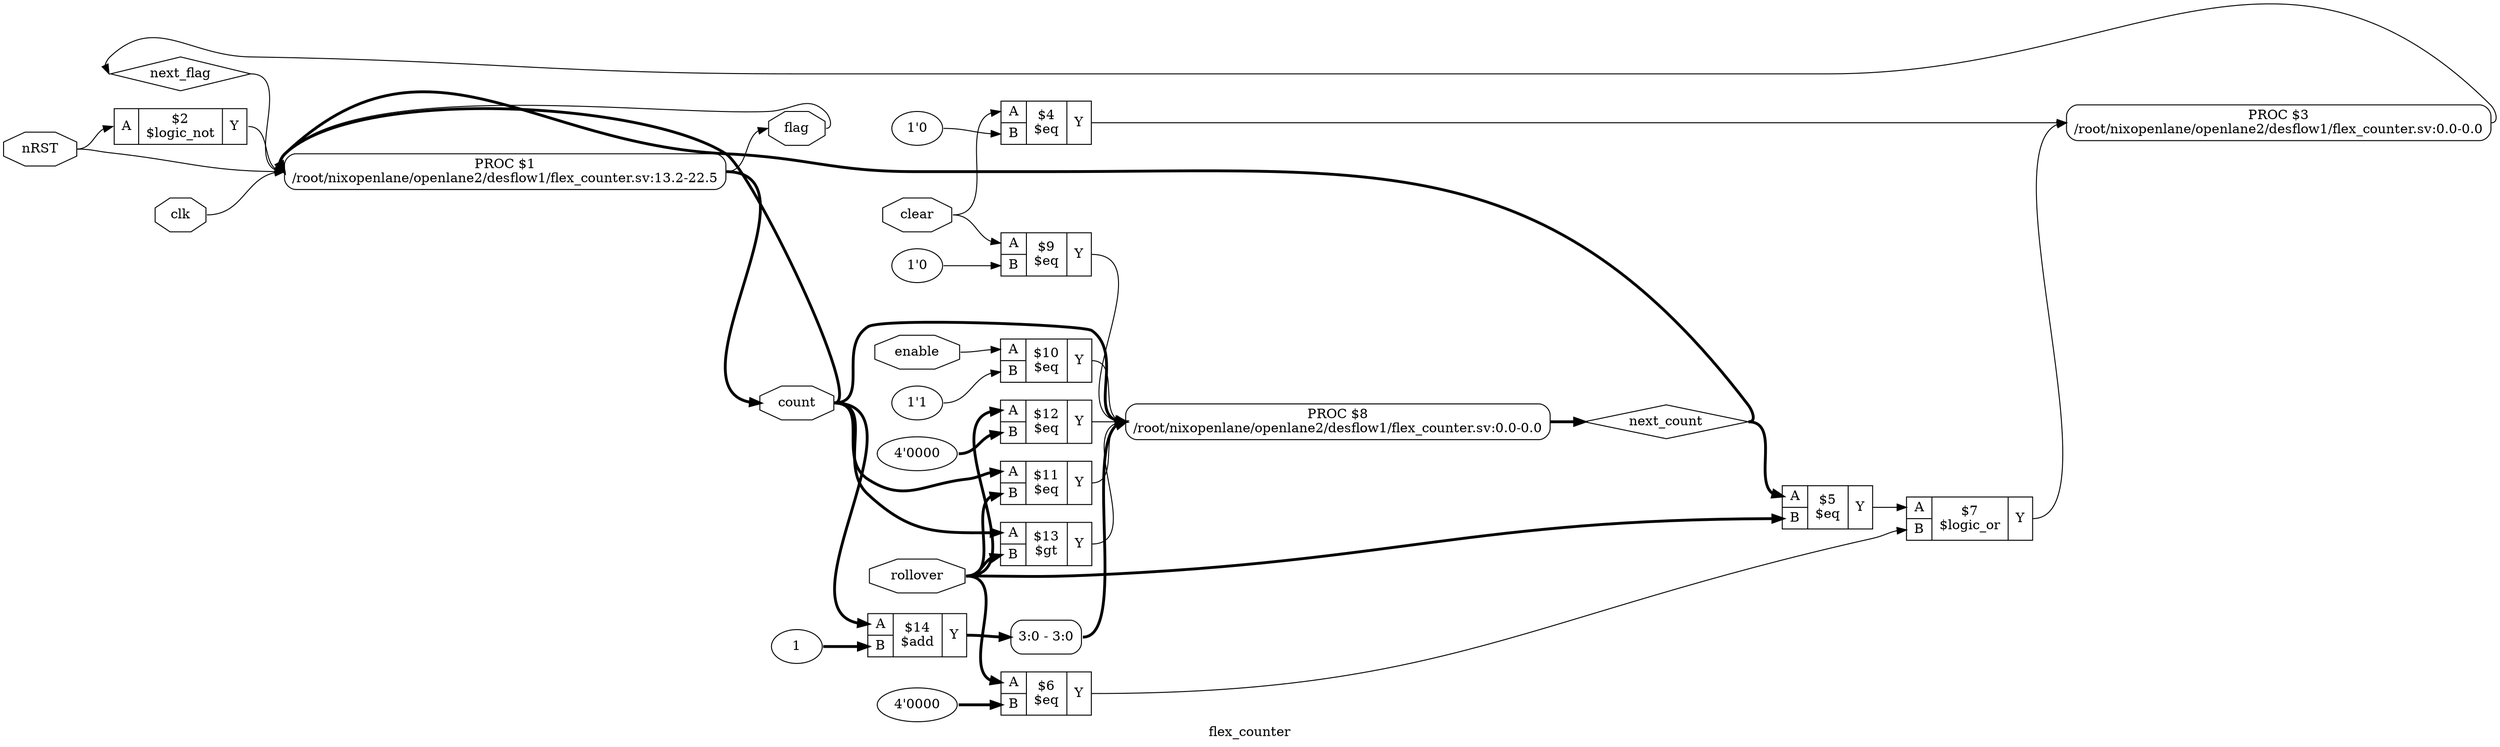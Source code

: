 digraph "flex_counter" {
label="flex_counter";
rankdir="LR";
remincross=true;
n23 [ shape=diamond, label="next_flag", color="black", fontcolor="black" ];
n24 [ shape=diamond, label="next_count", color="black", fontcolor="black" ];
n25 [ shape=octagon, label="flag", color="black", fontcolor="black" ];
n26 [ shape=octagon, label="count", color="black", fontcolor="black" ];
n27 [ shape=octagon, label="rollover", color="black", fontcolor="black" ];
n28 [ shape=octagon, label="clear", color="black", fontcolor="black" ];
n29 [ shape=octagon, label="enable", color="black", fontcolor="black" ];
n30 [ shape=octagon, label="nRST", color="black", fontcolor="black" ];
n31 [ shape=octagon, label="clk", color="black", fontcolor="black" ];
v0 [ label="1" ];
c35 [ shape=record, label="{{<p32> A|<p33> B}|$14\n$add|{<p34> Y}}",  ];
c36 [ shape=record, label="{{<p32> A|<p33> B}|$13\n$gt|{<p34> Y}}",  ];
v1 [ label="4'0000" ];
c37 [ shape=record, label="{{<p32> A|<p33> B}|$12\n$eq|{<p34> Y}}",  ];
c38 [ shape=record, label="{{<p32> A|<p33> B}|$11\n$eq|{<p34> Y}}",  ];
v2 [ label="1'1" ];
c39 [ shape=record, label="{{<p32> A|<p33> B}|$10\n$eq|{<p34> Y}}",  ];
v3 [ label="1'0" ];
c40 [ shape=record, label="{{<p32> A|<p33> B}|$9\n$eq|{<p34> Y}}",  ];
c41 [ shape=record, label="{{<p32> A|<p33> B}|$7\n$logic_or|{<p34> Y}}",  ];
v4 [ label="4'0000" ];
c42 [ shape=record, label="{{<p32> A|<p33> B}|$6\n$eq|{<p34> Y}}",  ];
c43 [ shape=record, label="{{<p32> A|<p33> B}|$5\n$eq|{<p34> Y}}",  ];
v5 [ label="1'0" ];
c44 [ shape=record, label="{{<p32> A|<p33> B}|$4\n$eq|{<p34> Y}}",  ];
c45 [ shape=record, label="{{<p32> A}|$2\n$logic_not|{<p34> Y}}",  ];
x7 [ shape=record, style=rounded, label="<s0> 3:0 - 3:0 ", color="black", fontcolor="black" ];
p6 [shape=box, style=rounded, label="PROC $8\n/root/nixopenlane/openlane2/desflow1/flex_counter.sv:0.0-0.0"];
p8 [shape=box, style=rounded, label="PROC $3\n/root/nixopenlane/openlane2/desflow1/flex_counter.sv:0.0-0.0"];
p9 [shape=box, style=rounded, label="PROC $1\n/root/nixopenlane/openlane2/desflow1/flex_counter.sv:13.2-22.5"];
c35:p34:e -> x7:s0:w [color="black", fontcolor="black", style="setlinewidth(3)", label=""];
c40:p34:e -> p6:w [color="black", fontcolor="black", label=""];
c41:p34:e -> p8:w [color="black", fontcolor="black", label=""];
c42:p34:e -> c41:p33:w [color="black", fontcolor="black", label=""];
c43:p34:e -> c41:p32:w [color="black", fontcolor="black", label=""];
c44:p34:e -> p8:w [color="black", fontcolor="black", label=""];
c45:p34:e -> p9:w [color="black", fontcolor="black", label=""];
p8:e -> n23:w [color="black", fontcolor="black", label=""];
n23:e -> p9:w [color="black", fontcolor="black", label=""];
p6:e -> n24:w [color="black", fontcolor="black", style="setlinewidth(3)", label=""];
n24:e -> c43:p32:w [color="black", fontcolor="black", style="setlinewidth(3)", label=""];
n24:e -> p9:w [color="black", fontcolor="black", style="setlinewidth(3)", label=""];
p9:e -> n25:w [color="black", fontcolor="black", label=""];
n25:e -> p9:w [color="black", fontcolor="black", label=""];
p9:e -> n26:w [color="black", fontcolor="black", style="setlinewidth(3)", label=""];
n26:e -> c35:p32:w [color="black", fontcolor="black", style="setlinewidth(3)", label=""];
n26:e -> c36:p32:w [color="black", fontcolor="black", style="setlinewidth(3)", label=""];
n26:e -> c38:p32:w [color="black", fontcolor="black", style="setlinewidth(3)", label=""];
n26:e -> p6:w [color="black", fontcolor="black", style="setlinewidth(3)", label=""];
n26:e -> p9:w [color="black", fontcolor="black", style="setlinewidth(3)", label=""];
n27:e -> c36:p33:w [color="black", fontcolor="black", style="setlinewidth(3)", label=""];
n27:e -> c37:p32:w [color="black", fontcolor="black", style="setlinewidth(3)", label=""];
n27:e -> c38:p33:w [color="black", fontcolor="black", style="setlinewidth(3)", label=""];
n27:e -> c42:p32:w [color="black", fontcolor="black", style="setlinewidth(3)", label=""];
n27:e -> c43:p33:w [color="black", fontcolor="black", style="setlinewidth(3)", label=""];
n28:e -> c40:p32:w [color="black", fontcolor="black", label=""];
n28:e -> c44:p32:w [color="black", fontcolor="black", label=""];
n29:e -> c39:p32:w [color="black", fontcolor="black", label=""];
c36:p34:e -> p6:w [color="black", fontcolor="black", label=""];
n30:e -> c45:p32:w [color="black", fontcolor="black", label=""];
n30:e -> p9:w [color="black", fontcolor="black", label=""];
n31:e -> p9:w [color="black", fontcolor="black", label=""];
c37:p34:e -> p6:w [color="black", fontcolor="black", label=""];
c38:p34:e -> p6:w [color="black", fontcolor="black", label=""];
c39:p34:e -> p6:w [color="black", fontcolor="black", label=""];
v0:e -> c35:p33:w [color="black", fontcolor="black", style="setlinewidth(3)", label=""];
v1:e -> c37:p33:w [color="black", fontcolor="black", style="setlinewidth(3)", label=""];
v2:e -> c39:p33:w [color="black", fontcolor="black", label=""];
v3:e -> c40:p33:w [color="black", fontcolor="black", label=""];
v4:e -> c42:p33:w [color="black", fontcolor="black", style="setlinewidth(3)", label=""];
v5:e -> c44:p33:w [color="black", fontcolor="black", label=""];
x7:e -> p6:w [color="black", fontcolor="black", style="setlinewidth(3)", label=""];
}
